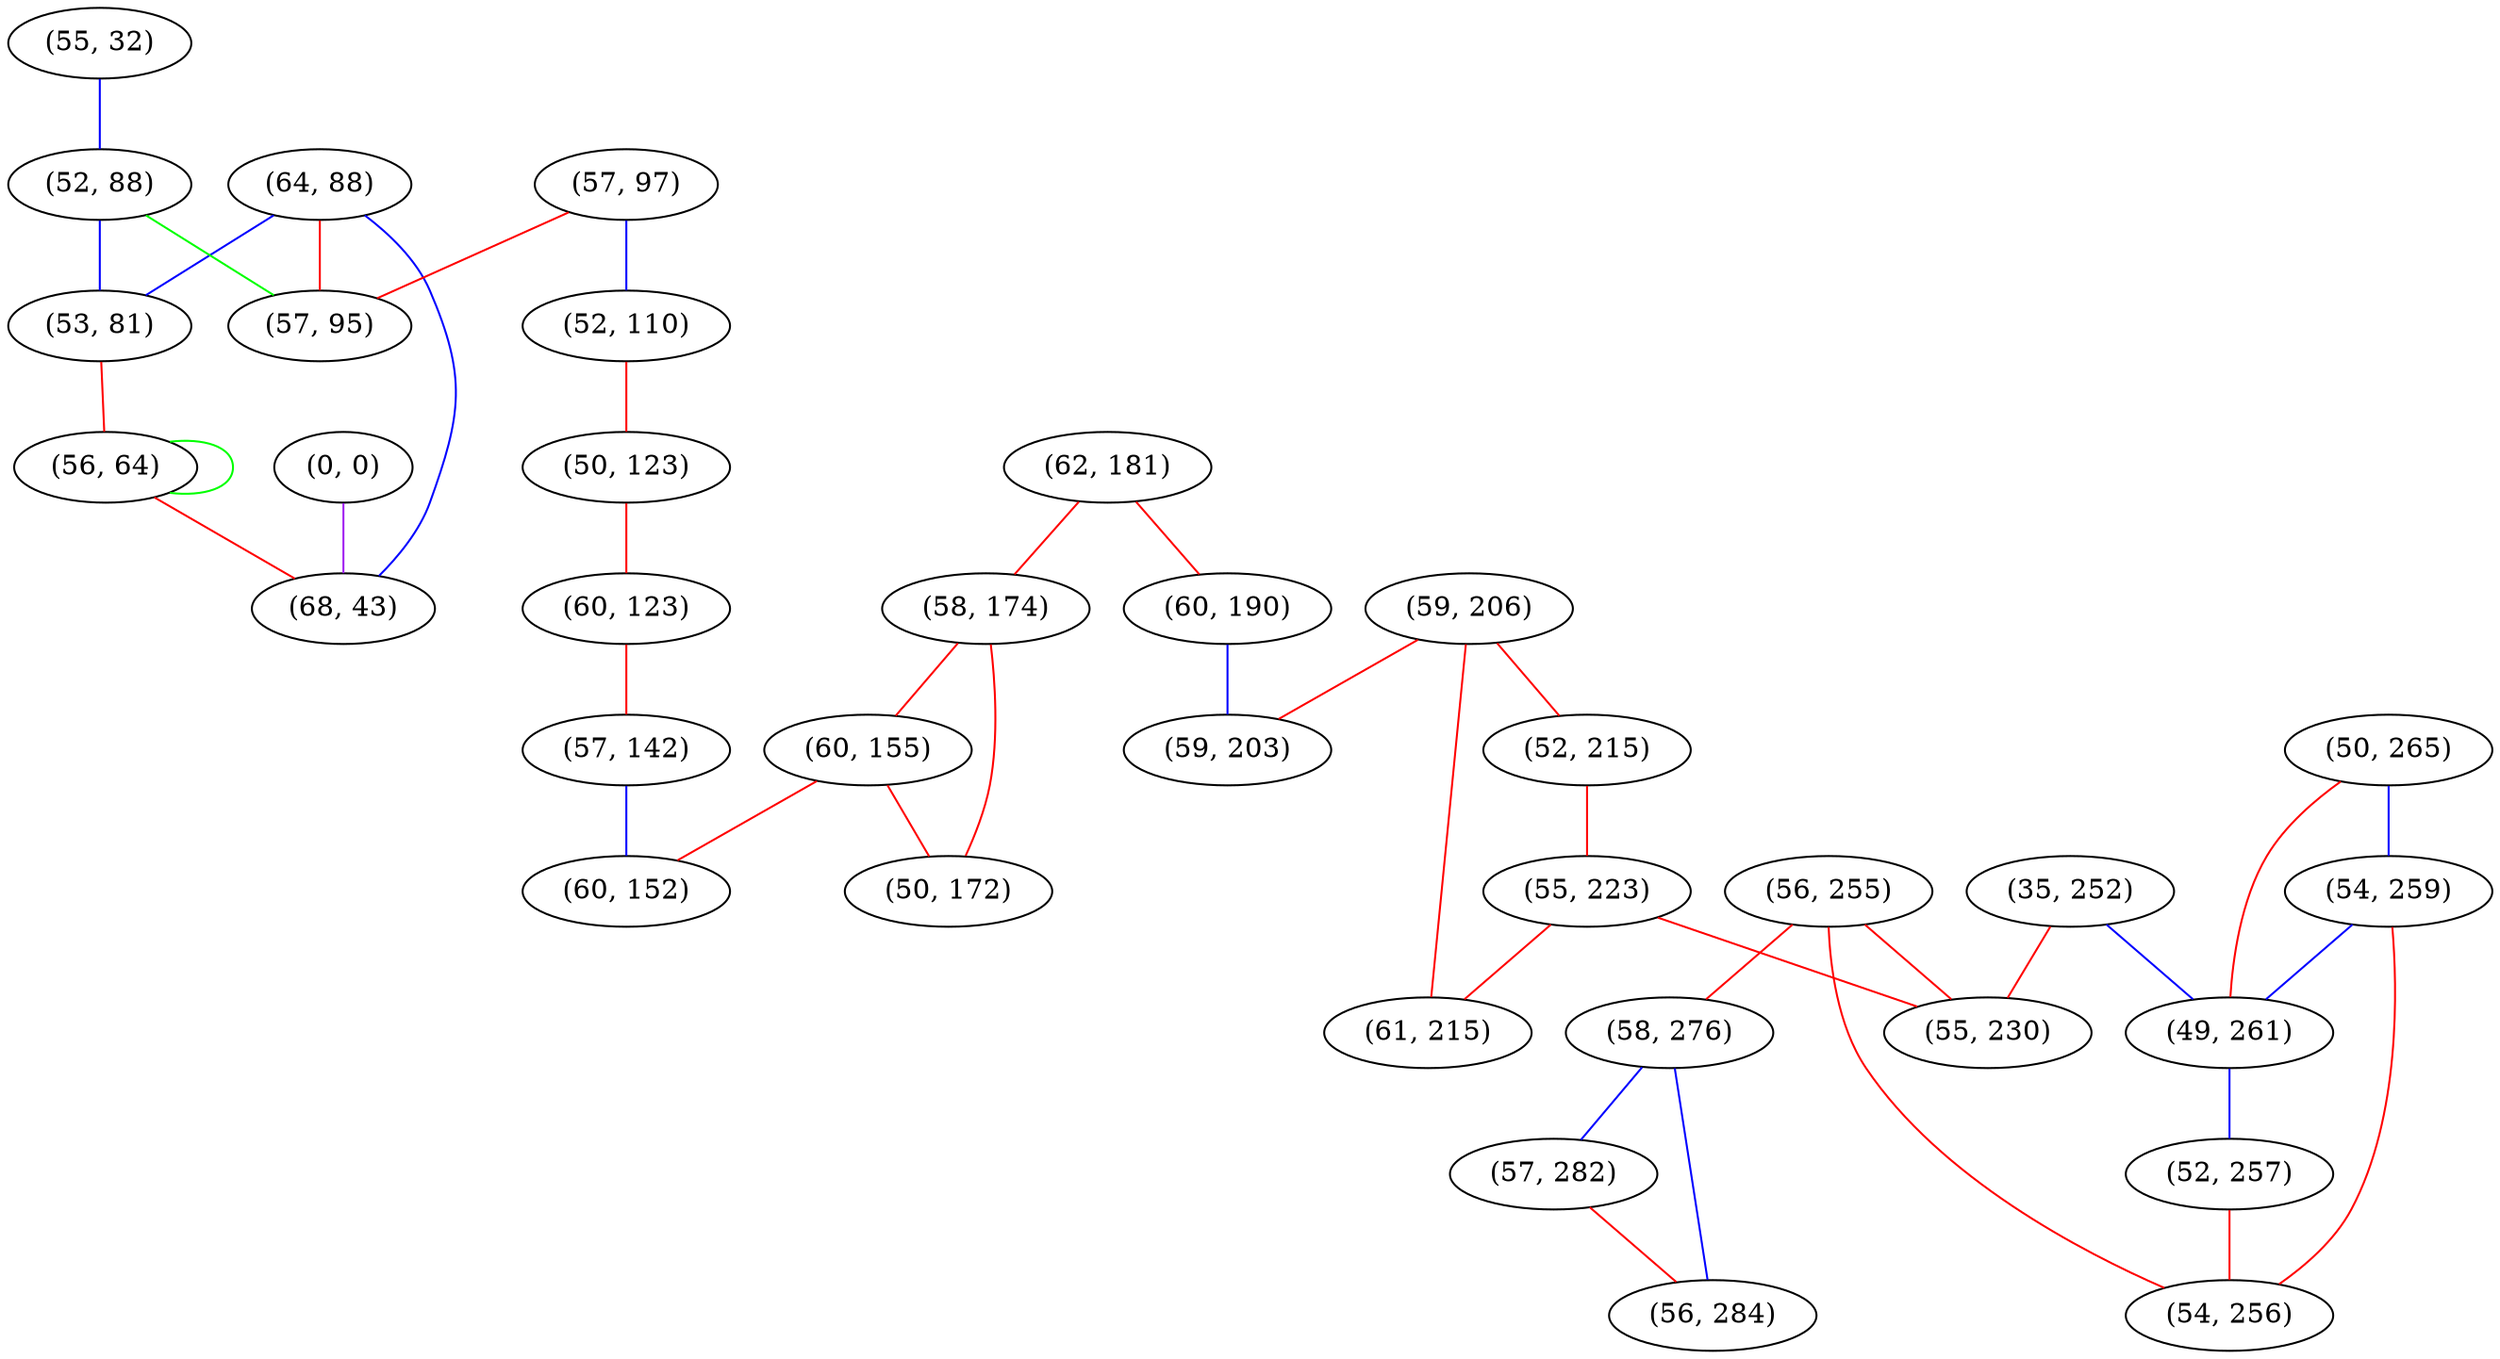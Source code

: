 graph "" {
"(64, 88)";
"(50, 265)";
"(59, 206)";
"(0, 0)";
"(35, 252)";
"(57, 97)";
"(52, 110)";
"(56, 255)";
"(62, 181)";
"(60, 190)";
"(50, 123)";
"(60, 123)";
"(55, 32)";
"(52, 215)";
"(58, 174)";
"(58, 276)";
"(52, 88)";
"(57, 282)";
"(60, 155)";
"(53, 81)";
"(55, 223)";
"(54, 259)";
"(49, 261)";
"(50, 172)";
"(57, 95)";
"(56, 284)";
"(52, 257)";
"(61, 215)";
"(57, 142)";
"(59, 203)";
"(55, 230)";
"(56, 64)";
"(54, 256)";
"(68, 43)";
"(60, 152)";
"(64, 88)" -- "(53, 81)"  [color=blue, key=0, weight=3];
"(64, 88)" -- "(68, 43)"  [color=blue, key=0, weight=3];
"(64, 88)" -- "(57, 95)"  [color=red, key=0, weight=1];
"(50, 265)" -- "(54, 259)"  [color=blue, key=0, weight=3];
"(50, 265)" -- "(49, 261)"  [color=red, key=0, weight=1];
"(59, 206)" -- "(52, 215)"  [color=red, key=0, weight=1];
"(59, 206)" -- "(61, 215)"  [color=red, key=0, weight=1];
"(59, 206)" -- "(59, 203)"  [color=red, key=0, weight=1];
"(0, 0)" -- "(68, 43)"  [color=purple, key=0, weight=4];
"(35, 252)" -- "(49, 261)"  [color=blue, key=0, weight=3];
"(35, 252)" -- "(55, 230)"  [color=red, key=0, weight=1];
"(57, 97)" -- "(52, 110)"  [color=blue, key=0, weight=3];
"(57, 97)" -- "(57, 95)"  [color=red, key=0, weight=1];
"(52, 110)" -- "(50, 123)"  [color=red, key=0, weight=1];
"(56, 255)" -- "(55, 230)"  [color=red, key=0, weight=1];
"(56, 255)" -- "(54, 256)"  [color=red, key=0, weight=1];
"(56, 255)" -- "(58, 276)"  [color=red, key=0, weight=1];
"(62, 181)" -- "(58, 174)"  [color=red, key=0, weight=1];
"(62, 181)" -- "(60, 190)"  [color=red, key=0, weight=1];
"(60, 190)" -- "(59, 203)"  [color=blue, key=0, weight=3];
"(50, 123)" -- "(60, 123)"  [color=red, key=0, weight=1];
"(60, 123)" -- "(57, 142)"  [color=red, key=0, weight=1];
"(55, 32)" -- "(52, 88)"  [color=blue, key=0, weight=3];
"(52, 215)" -- "(55, 223)"  [color=red, key=0, weight=1];
"(58, 174)" -- "(50, 172)"  [color=red, key=0, weight=1];
"(58, 174)" -- "(60, 155)"  [color=red, key=0, weight=1];
"(58, 276)" -- "(57, 282)"  [color=blue, key=0, weight=3];
"(58, 276)" -- "(56, 284)"  [color=blue, key=0, weight=3];
"(52, 88)" -- "(53, 81)"  [color=blue, key=0, weight=3];
"(52, 88)" -- "(57, 95)"  [color=green, key=0, weight=2];
"(57, 282)" -- "(56, 284)"  [color=red, key=0, weight=1];
"(60, 155)" -- "(50, 172)"  [color=red, key=0, weight=1];
"(60, 155)" -- "(60, 152)"  [color=red, key=0, weight=1];
"(53, 81)" -- "(56, 64)"  [color=red, key=0, weight=1];
"(55, 223)" -- "(55, 230)"  [color=red, key=0, weight=1];
"(55, 223)" -- "(61, 215)"  [color=red, key=0, weight=1];
"(54, 259)" -- "(49, 261)"  [color=blue, key=0, weight=3];
"(54, 259)" -- "(54, 256)"  [color=red, key=0, weight=1];
"(49, 261)" -- "(52, 257)"  [color=blue, key=0, weight=3];
"(52, 257)" -- "(54, 256)"  [color=red, key=0, weight=1];
"(57, 142)" -- "(60, 152)"  [color=blue, key=0, weight=3];
"(56, 64)" -- "(56, 64)"  [color=green, key=0, weight=2];
"(56, 64)" -- "(68, 43)"  [color=red, key=0, weight=1];
}
